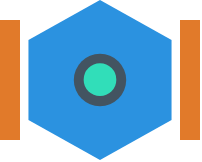 <mxfile version="24.7.8">
  <diagram name="Page-1" id="HcOTLmmNsfUf8rnWxVMz">
    <mxGraphModel dx="432" dy="251" grid="1" gridSize="10" guides="1" tooltips="1" connect="1" arrows="1" fold="1" page="1" pageScale="1" pageWidth="827" pageHeight="1169" math="1" shadow="0">
      <root>
        <mxCell id="0" />
        <mxCell id="1" parent="0" />
        <mxCell id="PHlTgSyBsirvF18YIG-R-6" value="" style="shape=hexagon;perimeter=hexagonPerimeter2;whiteSpace=wrap;html=1;fixedSize=1;rounded=0;rotation=0;direction=south;fillColor=#2B92E0;strokeColor=none;" parent="1" vertex="1">
          <mxGeometry x="344.225" y="240" width="71.55" height="80" as="geometry" />
        </mxCell>
        <mxCell id="PHlTgSyBsirvF18YIG-R-7" value="" style="ellipse;whiteSpace=wrap;html=1;aspect=fixed;fillColor=#435461;strokeColor=none;" parent="1" vertex="1">
          <mxGeometry x="366.9" y="266.9" width="26.2" height="26.2" as="geometry" />
        </mxCell>
        <mxCell id="PHlTgSyBsirvF18YIG-R-9" value="" style="ellipse;whiteSpace=wrap;html=1;aspect=fixed;fillColor=#31DEB9;strokeColor=none;" parent="1" vertex="1">
          <mxGeometry x="371.83" y="271.67" width="16.33" height="16.33" as="geometry" />
        </mxCell>
        <mxCell id="xXBTyWHlVURf_2NoqHK3-7" value="" style="rounded=0;whiteSpace=wrap;html=1;strokeColor=none;fillColor=#E17A2A;" vertex="1" parent="1">
          <mxGeometry x="330" y="250" width="10" height="60" as="geometry" />
        </mxCell>
        <mxCell id="xXBTyWHlVURf_2NoqHK3-8" value="" style="rounded=0;whiteSpace=wrap;html=1;strokeColor=none;fillColor=#E17A2A;fillStyle=solid;" vertex="1" parent="1">
          <mxGeometry x="420" y="250" width="10" height="60" as="geometry" />
        </mxCell>
      </root>
    </mxGraphModel>
  </diagram>
</mxfile>

